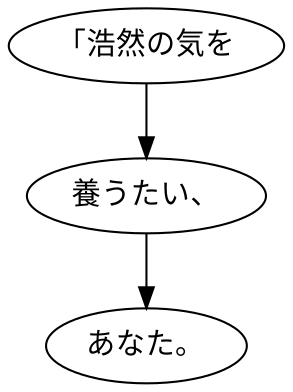 digraph graph8945 {
	node0 [label="「浩然の気を"];
	node1 [label="養うたい、"];
	node2 [label="あなた。"];
	node0 -> node1;
	node1 -> node2;
}
